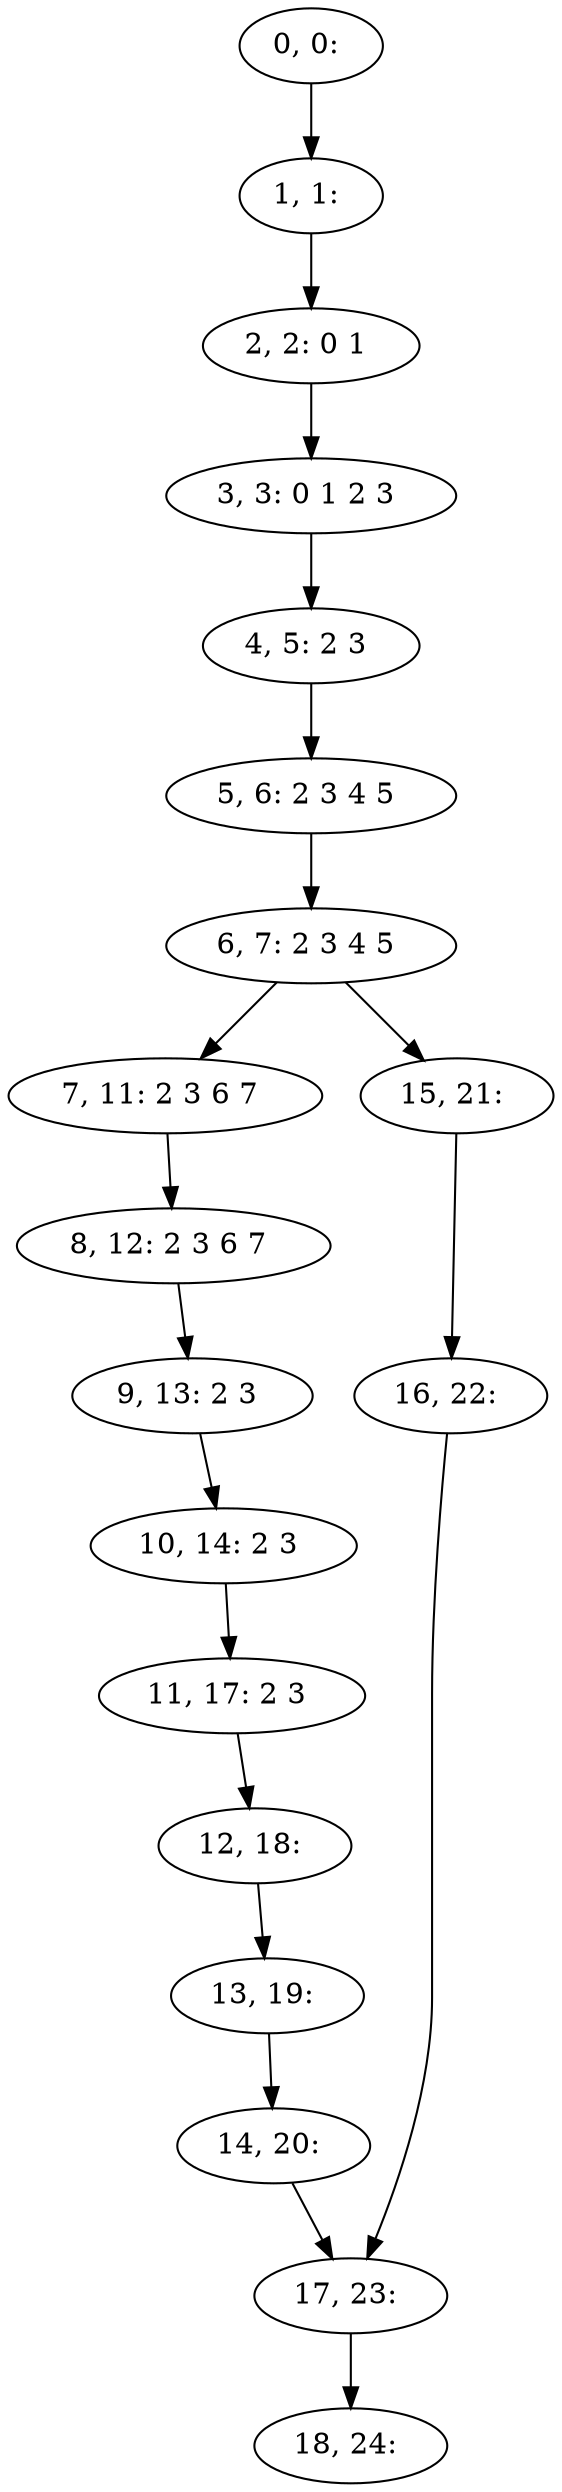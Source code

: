 digraph G {
0[label="0, 0: "];
1[label="1, 1: "];
2[label="2, 2: 0 1 "];
3[label="3, 3: 0 1 2 3 "];
4[label="4, 5: 2 3 "];
5[label="5, 6: 2 3 4 5 "];
6[label="6, 7: 2 3 4 5 "];
7[label="7, 11: 2 3 6 7 "];
8[label="8, 12: 2 3 6 7 "];
9[label="9, 13: 2 3 "];
10[label="10, 14: 2 3 "];
11[label="11, 17: 2 3 "];
12[label="12, 18: "];
13[label="13, 19: "];
14[label="14, 20: "];
15[label="15, 21: "];
16[label="16, 22: "];
17[label="17, 23: "];
18[label="18, 24: "];
0->1 ;
1->2 ;
2->3 ;
3->4 ;
4->5 ;
5->6 ;
6->7 ;
6->15 ;
7->8 ;
8->9 ;
9->10 ;
10->11 ;
11->12 ;
12->13 ;
13->14 ;
14->17 ;
15->16 ;
16->17 ;
17->18 ;
}

